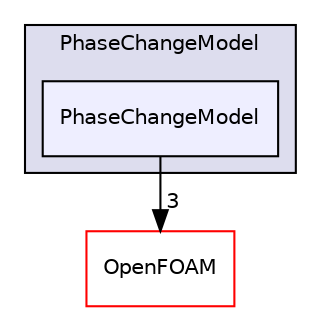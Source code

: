 digraph "src/lagrangian/intermediate/submodels/Reacting/PhaseChangeModel/PhaseChangeModel" {
  bgcolor=transparent;
  compound=true
  node [ fontsize="10", fontname="Helvetica"];
  edge [ labelfontsize="10", labelfontname="Helvetica"];
  subgraph clusterdir_95353bd4ad7f447577e2dd3ff5a2aad7 {
    graph [ bgcolor="#ddddee", pencolor="black", label="PhaseChangeModel" fontname="Helvetica", fontsize="10", URL="dir_95353bd4ad7f447577e2dd3ff5a2aad7.html"]
  dir_a574ec62e8cd6cbf40600800e7143909 [shape=box, label="PhaseChangeModel", style="filled", fillcolor="#eeeeff", pencolor="black", URL="dir_a574ec62e8cd6cbf40600800e7143909.html"];
  }
  dir_c5473ff19b20e6ec4dfe5c310b3778a8 [shape=box label="OpenFOAM" color="red" URL="dir_c5473ff19b20e6ec4dfe5c310b3778a8.html"];
  dir_a574ec62e8cd6cbf40600800e7143909->dir_c5473ff19b20e6ec4dfe5c310b3778a8 [headlabel="3", labeldistance=1.5 headhref="dir_001612_001897.html"];
}
